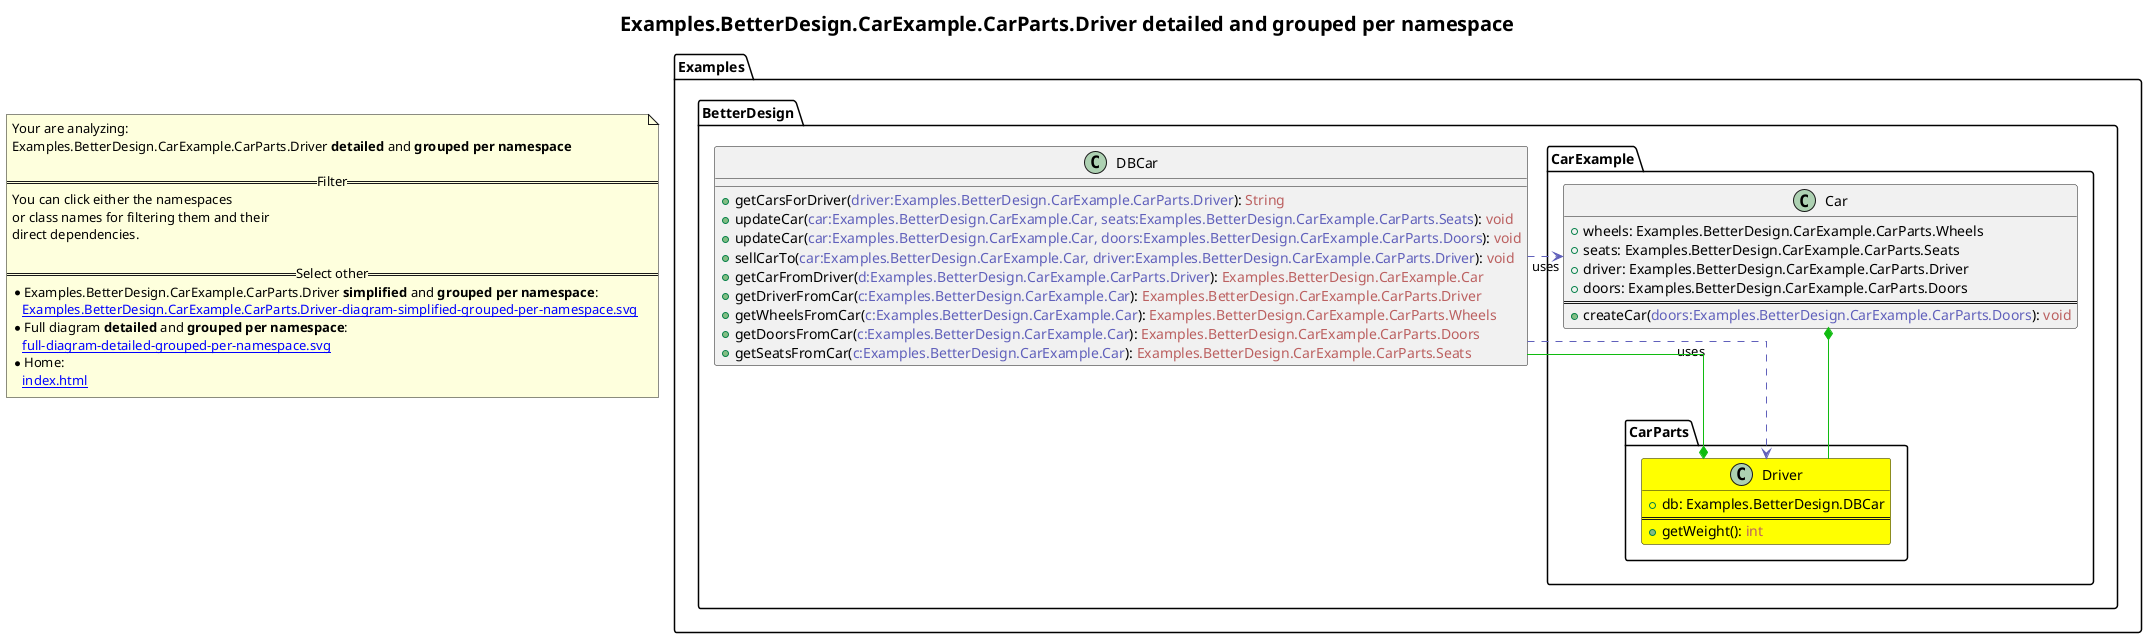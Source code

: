 @startuml
skinparam linetype ortho
title <size:20>Examples.BetterDesign.CarExample.CarParts.Driver **detailed** and **grouped per namespace**</size>
note "Your are analyzing:\nExamples.BetterDesign.CarExample.CarParts.Driver **detailed** and **grouped per namespace**\n\n==Filter==\nYou can click either the namespaces \nor class names for filtering them and their\ndirect dependencies.\n\n==Select other==\n* Examples.BetterDesign.CarExample.CarParts.Driver **simplified** and **grouped per namespace**:\n   [[Examples.BetterDesign.CarExample.CarParts.Driver-diagram-simplified-grouped-per-namespace.svg]]\n* Full diagram **detailed** and **grouped per namespace**:\n   [[full-diagram-detailed-grouped-per-namespace.svg]]\n* Home:\n   [[index.html]]" as FloatingNote
namespace Examples [[Examples-diagram-detailed-grouped-per-namespace.svg]] {
namespace Examples.BetterDesign [[Examples.BetterDesign-diagram-detailed-grouped-per-namespace.svg]] {
  class Examples.BetterDesign.DBCar [[Examples.BetterDesign.DBCar-diagram-detailed-grouped-per-namespace.svg]]  {
    + getCarsForDriver(<font color="6060BB">driver:Examples.BetterDesign.CarExample.CarParts.Driver</font>): <font color="BB6060">String</font>
    + updateCar(<font color="6060BB">car:Examples.BetterDesign.CarExample.Car, seats:Examples.BetterDesign.CarExample.CarParts.Seats</font>): <font color="BB6060">void</font>
    + updateCar(<font color="6060BB">car:Examples.BetterDesign.CarExample.Car, doors:Examples.BetterDesign.CarExample.CarParts.Doors</font>): <font color="BB6060">void</font>
    + sellCarTo(<font color="6060BB">car:Examples.BetterDesign.CarExample.Car, driver:Examples.BetterDesign.CarExample.CarParts.Driver</font>): <font color="BB6060">void</font>
    + getCarFromDriver(<font color="6060BB">d:Examples.BetterDesign.CarExample.CarParts.Driver</font>): <font color="BB6060">Examples.BetterDesign.CarExample.Car</font>
    + getDriverFromCar(<font color="6060BB">c:Examples.BetterDesign.CarExample.Car</font>): <font color="BB6060">Examples.BetterDesign.CarExample.CarParts.Driver</font>
    + getWheelsFromCar(<font color="6060BB">c:Examples.BetterDesign.CarExample.Car</font>): <font color="BB6060">Examples.BetterDesign.CarExample.CarParts.Wheels</font>
    + getDoorsFromCar(<font color="6060BB">c:Examples.BetterDesign.CarExample.Car</font>): <font color="BB6060">Examples.BetterDesign.CarExample.CarParts.Doors</font>
    + getSeatsFromCar(<font color="6060BB">c:Examples.BetterDesign.CarExample.Car</font>): <font color="BB6060">Examples.BetterDesign.CarExample.CarParts.Seats</font>
  }
'Compared namespace Examples.BetterDesign [[Examples.BetterDesign-diagram-detailed-grouped-per-namespace.svg]] { with last element of   }
' Closing all previous_sub_namespace_list namespace None because file analysis is finished.
' Closing namespace BetterDesign
}
' Closing namespace Examples
}
namespace Examples [[Examples-diagram-detailed-grouped-per-namespace.svg]] {
namespace Examples.BetterDesign [[Examples.BetterDesign-diagram-detailed-grouped-per-namespace.svg]] {
namespace Examples.BetterDesign.CarExample [[Examples.BetterDesign.CarExample-diagram-detailed-grouped-per-namespace.svg]] {
    class Examples.BetterDesign.CarExample.Car [[Examples.BetterDesign.CarExample.Car-diagram-detailed-grouped-per-namespace.svg]]  {
      + wheels: Examples.BetterDesign.CarExample.CarParts.Wheels
      + seats: Examples.BetterDesign.CarExample.CarParts.Seats
      + driver: Examples.BetterDesign.CarExample.CarParts.Driver
      + doors: Examples.BetterDesign.CarExample.CarParts.Doors
==
      + createCar(<font color="6060BB">doors:Examples.BetterDesign.CarExample.CarParts.Doors</font>): <font color="BB6060">void</font>
    }
'Compared namespace Examples.BetterDesign.CarExample [[Examples.BetterDesign.CarExample-diagram-detailed-grouped-per-namespace.svg]] { with last element of     }
' Closing all previous_sub_namespace_list namespace None because file analysis is finished.
' Closing namespace CarExample
}
' Closing namespace BetterDesign
}
' Closing namespace Examples
}
namespace Examples [[Examples-diagram-detailed-grouped-per-namespace.svg]] {
namespace Examples.BetterDesign [[Examples.BetterDesign-diagram-detailed-grouped-per-namespace.svg]] {
namespace Examples.BetterDesign.CarExample [[Examples.BetterDesign.CarExample-diagram-detailed-grouped-per-namespace.svg]] {
namespace Examples.BetterDesign.CarExample.CarParts [[Examples.BetterDesign.CarExample.CarParts-diagram-detailed-grouped-per-namespace.svg]] {
      class Examples.BetterDesign.CarExample.CarParts.Driver [[Examples.BetterDesign.CarExample.CarParts.Driver-diagram-detailed-grouped-per-namespace.svg]] #yellow {
        + db: Examples.BetterDesign.DBCar
==
        + getWeight(<font color="6060BB"></font>): <font color="BB6060">int</font>
      }
'Compared namespace Examples.BetterDesign.CarExample.CarParts [[Examples.BetterDesign.CarExample.CarParts-diagram-detailed-grouped-per-namespace.svg]] { with last element of       }
' Closing all previous_sub_namespace_list namespace None because file analysis is finished.
' Closing namespace CarParts
}
' Closing namespace CarExample
}
' Closing namespace BetterDesign
}
' Closing namespace Examples
}
 ' *************************************** 
 ' *************************************** 
 ' *************************************** 
' Class relations extracted from namespace:
' Examples.BetterDesign
Examples.BetterDesign.DBCar .[#6060BB].> Examples.BetterDesign.CarExample.CarParts.Driver  : uses 
Examples.BetterDesign.DBCar .[#6060BB].> Examples.BetterDesign.CarExample.Car  : uses 
' Class relations extracted from namespace:
' Examples.BetterDesign.CarExample
Examples.BetterDesign.CarExample.Car *-[#10BB10]- Examples.BetterDesign.CarExample.CarParts.Driver 
' Class relations extracted from namespace:
' Examples.BetterDesign.CarExample.CarParts
Examples.BetterDesign.CarExample.CarParts.Driver *-[#10BB10]- Examples.BetterDesign.DBCar 
@enduml